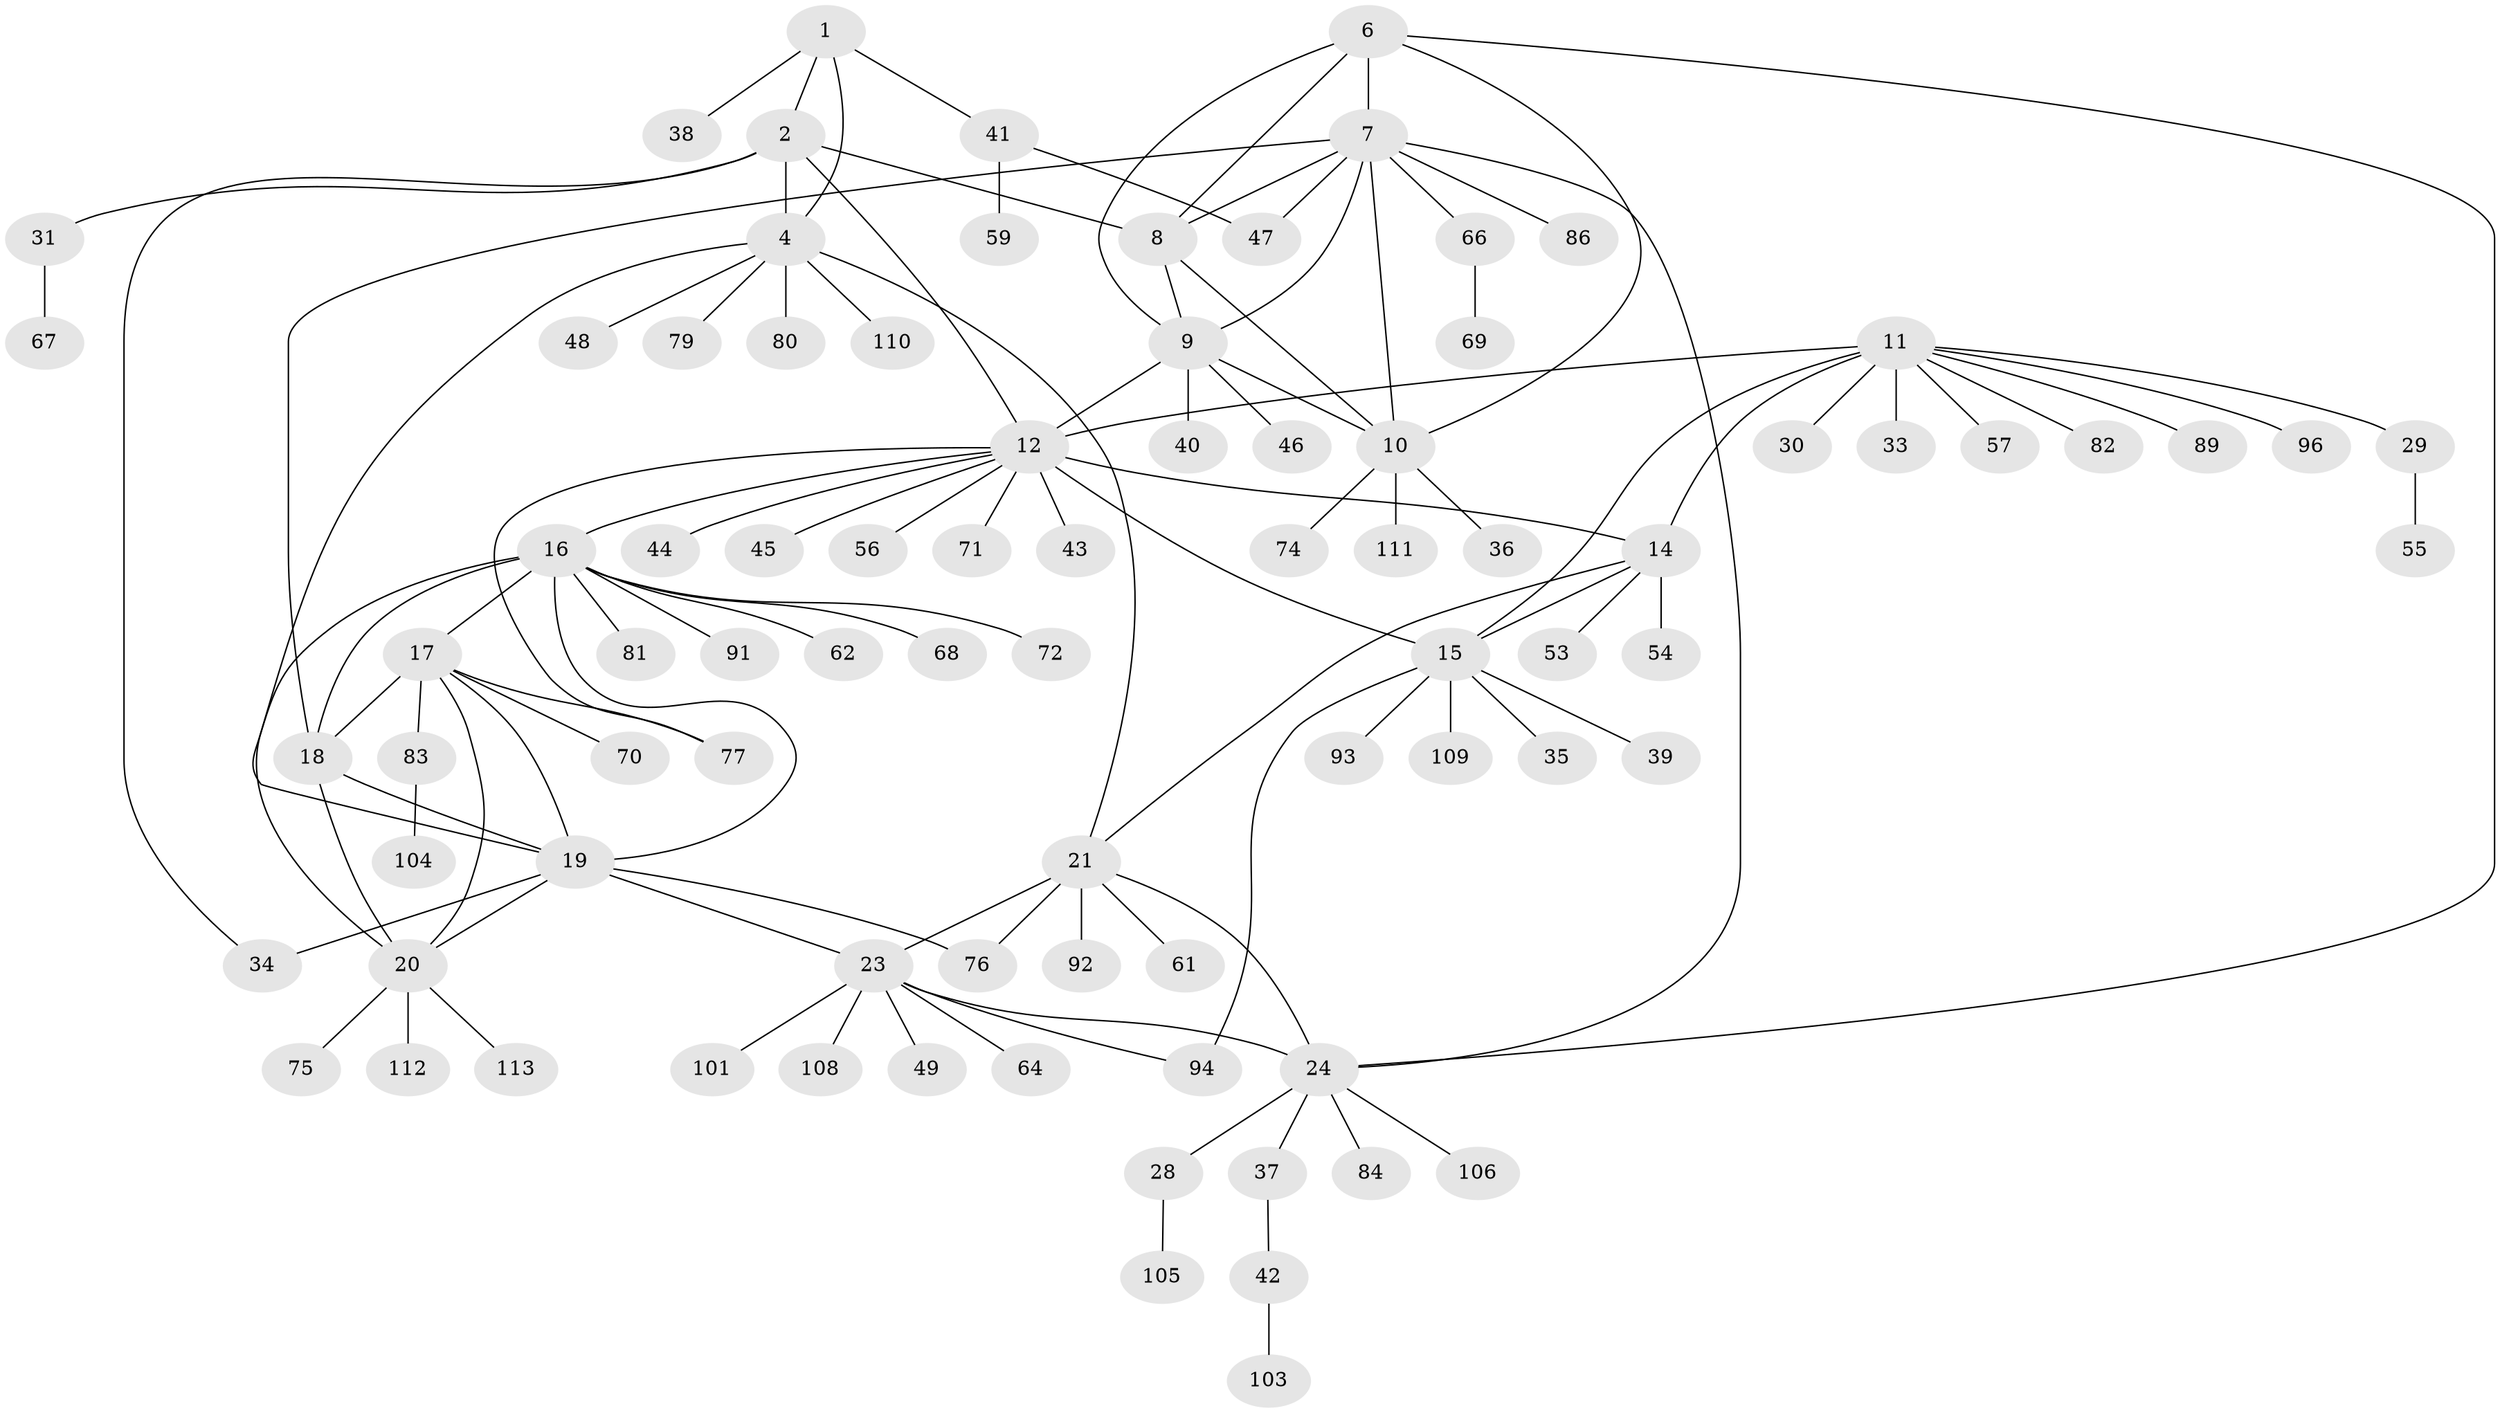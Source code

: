 // Generated by graph-tools (version 1.1) at 2025/52/02/27/25 19:52:16]
// undirected, 85 vertices, 113 edges
graph export_dot {
graph [start="1"]
  node [color=gray90,style=filled];
  1 [super="+88"];
  2 [super="+3"];
  4 [super="+5"];
  6 [super="+73"];
  7 [super="+107"];
  8 [super="+50"];
  9 [super="+100"];
  10 [super="+58"];
  11 [super="+27"];
  12 [super="+13"];
  14 [super="+85"];
  15 [super="+60"];
  16 [super="+26"];
  17;
  18 [super="+90"];
  19;
  20 [super="+52"];
  21 [super="+22"];
  23 [super="+25"];
  24 [super="+32"];
  28;
  29;
  30;
  31;
  33;
  34 [super="+78"];
  35;
  36;
  37 [super="+98"];
  38;
  39;
  40;
  41 [super="+65"];
  42;
  43;
  44;
  45;
  46;
  47 [super="+51"];
  48 [super="+63"];
  49;
  53;
  54;
  55;
  56;
  57;
  59;
  61;
  62 [super="+87"];
  64 [super="+97"];
  66 [super="+99"];
  67;
  68;
  69;
  70;
  71;
  72 [super="+114"];
  74 [super="+95"];
  75 [super="+102"];
  76;
  77;
  79;
  80;
  81;
  82;
  83;
  84;
  86;
  89;
  91;
  92;
  93;
  94;
  96;
  101;
  103;
  104;
  105;
  106;
  108;
  109;
  110;
  111;
  112;
  113;
  1 -- 2 [weight=2];
  1 -- 4 [weight=2];
  1 -- 38;
  1 -- 41;
  2 -- 4 [weight=4];
  2 -- 34;
  2 -- 12;
  2 -- 8;
  2 -- 31;
  4 -- 79;
  4 -- 80;
  4 -- 110;
  4 -- 48;
  4 -- 19;
  4 -- 21;
  6 -- 7;
  6 -- 8;
  6 -- 9;
  6 -- 10;
  6 -- 24;
  7 -- 8;
  7 -- 9;
  7 -- 10;
  7 -- 18;
  7 -- 24;
  7 -- 47;
  7 -- 66;
  7 -- 86;
  8 -- 9;
  8 -- 10;
  9 -- 10;
  9 -- 12;
  9 -- 40;
  9 -- 46;
  10 -- 36;
  10 -- 74;
  10 -- 111;
  11 -- 12 [weight=2];
  11 -- 14;
  11 -- 15;
  11 -- 29;
  11 -- 30;
  11 -- 33;
  11 -- 82;
  11 -- 89;
  11 -- 96;
  11 -- 57;
  12 -- 14 [weight=2];
  12 -- 15 [weight=2];
  12 -- 16;
  12 -- 43;
  12 -- 44;
  12 -- 45;
  12 -- 77;
  12 -- 71;
  12 -- 56;
  14 -- 15;
  14 -- 21;
  14 -- 53;
  14 -- 54;
  15 -- 35;
  15 -- 39;
  15 -- 93;
  15 -- 94;
  15 -- 109;
  16 -- 17;
  16 -- 18;
  16 -- 19;
  16 -- 20;
  16 -- 62;
  16 -- 68;
  16 -- 72;
  16 -- 81;
  16 -- 91;
  17 -- 18;
  17 -- 19;
  17 -- 20;
  17 -- 70;
  17 -- 77;
  17 -- 83;
  18 -- 19;
  18 -- 20;
  19 -- 20;
  19 -- 23;
  19 -- 76;
  19 -- 34;
  20 -- 75;
  20 -- 112;
  20 -- 113;
  21 -- 23 [weight=4];
  21 -- 24 [weight=2];
  21 -- 76;
  21 -- 92;
  21 -- 61;
  23 -- 24 [weight=2];
  23 -- 64;
  23 -- 94;
  23 -- 108;
  23 -- 49;
  23 -- 101;
  24 -- 28;
  24 -- 37;
  24 -- 84;
  24 -- 106;
  28 -- 105;
  29 -- 55;
  31 -- 67;
  37 -- 42;
  41 -- 47;
  41 -- 59;
  42 -- 103;
  66 -- 69;
  83 -- 104;
}

